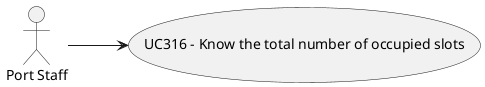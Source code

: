 @startuml
left to right direction
:Port Staff: --> (UC316 - Know the total number of occupied slots)
@enduml